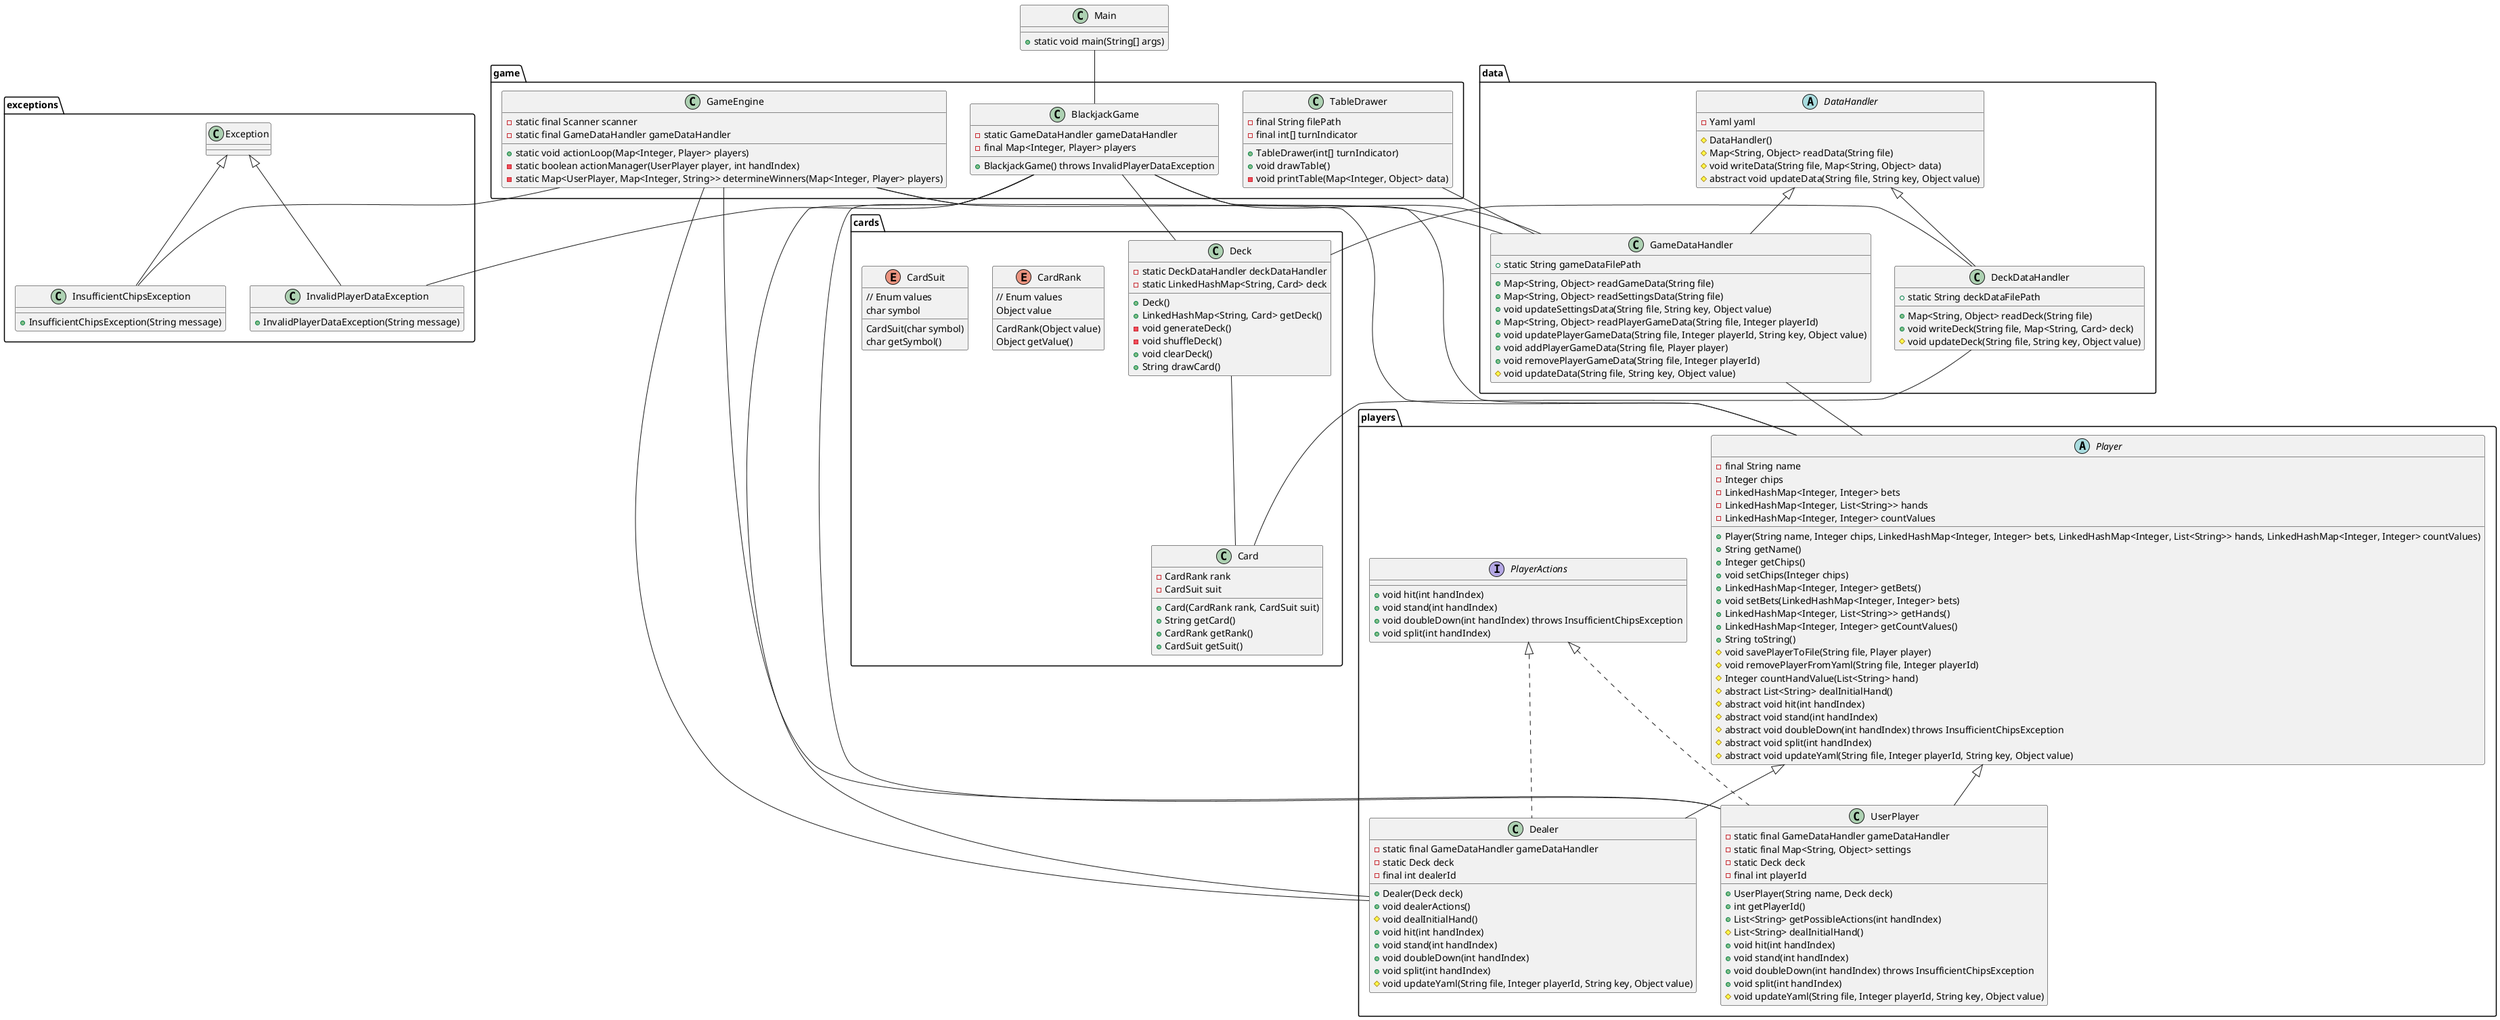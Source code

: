 @startuml

class Main {
    + static void main(String[] args)
}

package cards {
    class Card {
        - CardRank rank
        - CardSuit suit
        + Card(CardRank rank, CardSuit suit)
        + String getCard()
        + CardRank getRank()
        + CardSuit getSuit()
    }

    class Deck {
        - static DeckDataHandler deckDataHandler
        - static LinkedHashMap<String, Card> deck
        + Deck()
        + LinkedHashMap<String, Card> getDeck()
        - void generateDeck()
        - void shuffleDeck()
        + void clearDeck()
        + String drawCard()
    }

    enum CardRank {
        // Enum values
        Object value
        CardRank(Object value)
        Object getValue()
    }

    enum CardSuit {
        // Enum values
        char symbol
        CardSuit(char symbol)
        char getSymbol()
    }
}

package data {
    abstract class DataHandler {
        - Yaml yaml
        # DataHandler()
        # Map<String, Object> readData(String file)
        # void writeData(String file, Map<String, Object> data)
        # abstract void updateData(String file, String key, Object value)
    }

    class DeckDataHandler extends DataHandler {
        + static String deckDataFilePath
        + Map<String, Object> readDeck(String file)
        + void writeDeck(String file, Map<String, Card> deck)
        # void updateDeck(String file, String key, Object value)
    }

    class GameDataHandler extends DataHandler {
        + static String gameDataFilePath
        + Map<String, Object> readGameData(String file)
        + Map<String, Object> readSettingsData(String file)
        + void updateSettingsData(String file, String key, Object value)
        + Map<String, Object> readPlayerGameData(String file, Integer playerId)
        + void updatePlayerGameData(String file, Integer playerId, String key, Object value)
        + void addPlayerGameData(String file, Player player)
        + void removePlayerGameData(String file, Integer playerId)
        # void updateData(String file, String key, Object value)
    }
}

package exceptions {
    class InsufficientChipsException extends Exception {
        + InsufficientChipsException(String message)
    }
    class InvalidPlayerDataException extends Exception {
        + InvalidPlayerDataException(String message)
    }
}

package game {
    class BlackjackGame {
        - static GameDataHandler gameDataHandler
        - final Map<Integer, Player> players
        + BlackjackGame() throws InvalidPlayerDataException
    }

    class GameEngine {
        - static final Scanner scanner
        - static final GameDataHandler gameDataHandler
        + static void actionLoop(Map<Integer, Player> players)
        - static boolean actionManager(UserPlayer player, int handIndex)
        - static Map<UserPlayer, Map<Integer, String>> determineWinners(Map<Integer, Player> players)
    }

    class TableDrawer {
        - final String filePath
        - final int[] turnIndicator
        + TableDrawer(int[] turnIndicator)
        + void drawTable()
        - void printTable(Map<Integer, Object> data)
    }
}

package players {
    abstract class Player {
        - final String name
        - Integer chips
        - LinkedHashMap<Integer, Integer> bets
        - LinkedHashMap<Integer, List<String>> hands
        - LinkedHashMap<Integer, Integer> countValues
        + Player(String name, Integer chips, LinkedHashMap<Integer, Integer> bets, LinkedHashMap<Integer, List<String>> hands, LinkedHashMap<Integer, Integer> countValues)
        + String getName()
        + Integer getChips()
        + void setChips(Integer chips)
        + LinkedHashMap<Integer, Integer> getBets()
        + void setBets(LinkedHashMap<Integer, Integer> bets)
        + LinkedHashMap<Integer, List<String>> getHands()
        + LinkedHashMap<Integer, Integer> getCountValues()
        + String toString()
        # void savePlayerToFile(String file, Player player)
        # void removePlayerFromYaml(String file, Integer playerId)
        # Integer countHandValue(List<String> hand)
        # abstract List<String> dealInitialHand()
        # abstract void hit(int handIndex)
        # abstract void stand(int handIndex)
        # abstract void doubleDown(int handIndex) throws InsufficientChipsException
        # abstract void split(int handIndex)
        # abstract void updateYaml(String file, Integer playerId, String key, Object value)
    }

    class Dealer extends Player implements PlayerActions {
        - static final GameDataHandler gameDataHandler
        - static Deck deck
        - final int dealerId
        + Dealer(Deck deck)
        + void dealerActions()
        # void dealInitialHand()
        + void hit(int handIndex)
        + void stand(int handIndex)
        + void doubleDown(int handIndex)
        + void split(int handIndex)
        # void updateYaml(String file, Integer playerId, String key, Object value)
    }

    class UserPlayer extends Player implements PlayerActions {
        - static final GameDataHandler gameDataHandler
        - static final Map<String, Object> settings
        - static Deck deck
        - final int playerId
        + UserPlayer(String name, Deck deck)
        + int getPlayerId()
        + List<String> getPossibleActions(int handIndex)
        # List<String> dealInitialHand()
        + void hit(int handIndex)
        + void stand(int handIndex)
        + void doubleDown(int handIndex) throws InsufficientChipsException
        + void split(int handIndex)
        # void updateYaml(String file, Integer playerId, String key, Object value)
    }

    interface PlayerActions {
        + void hit(int handIndex)
        + void stand(int handIndex)
        + void doubleDown(int handIndex) throws InsufficientChipsException
        + void split(int handIndex)
    }
}

cards.Deck -- cards.Card
cards.Deck -- data.DeckDataHandler
data.DeckDataHandler -- cards.Card
data.GameDataHandler -- players.Player
game.BlackjackGame -- cards.Deck
game.BlackjackGame -- data.GameDataHandler
game.BlackjackGame -- exceptions.InvalidPlayerDataException
game.BlackjackGame -- players.Dealer
game.BlackjackGame -- players.Player
game.BlackjackGame -- players.UserPlayer
game.GameEngine -- data.GameDataHandler
game.GameEngine -- exceptions.InsufficientChipsException
game.GameEngine -- players.Dealer
game.GameEngine -- players.Player
game.GameEngine -- players.UserPlayer
game.TableDrawer -- data.GameDataHandler
Main -- game.BlackjackGame

@enduml
